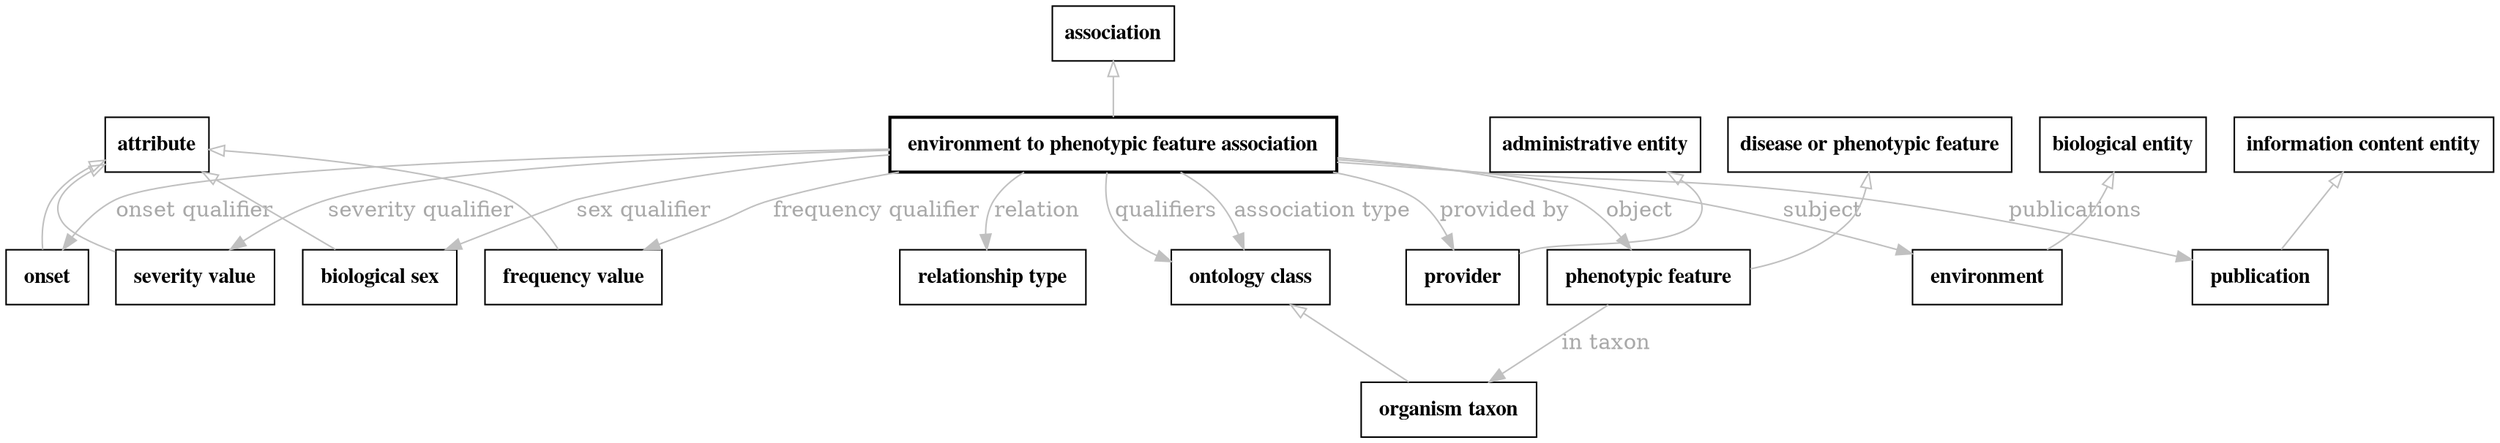 // biolink model
digraph {
	graph [fontsize=32 penwidth=5]
	node [color=black fontname="times bold" shape=rectangle]
	edge [color=gray fontcolor=darkgray]
	"environment to phenotypic feature association" [label=" environment to phenotypic feature association " style=bold]
	association -> "environment to phenotypic feature association" [label="" arrowtail=onormal dir=back]
	"environment to phenotypic feature association" -> "biological sex" [label="sex qualifier"]
	"biological sex" [label=" biological sex " style=solid]
	attribute -> "biological sex" [label="" arrowtail=onormal dir=back]
	"environment to phenotypic feature association" -> onset [label="onset qualifier"]
	onset [label=" onset " style=solid]
	attribute -> onset [label="" arrowtail=onormal dir=back]
	"environment to phenotypic feature association" -> "severity value" [label="severity qualifier"]
	"severity value" [label=" severity value " style=solid]
	attribute -> "severity value" [label="" arrowtail=onormal dir=back]
	"environment to phenotypic feature association" -> "frequency value" [label="frequency qualifier"]
	"frequency value" [label=" frequency value " style=solid]
	attribute -> "frequency value" [label="" arrowtail=onormal dir=back]
	"environment to phenotypic feature association" -> provider [label="provided by"]
	provider [label=" provider " style=solid]
	"administrative entity" -> provider [label="" arrowtail=onormal dir=back]
	"environment to phenotypic feature association" -> publication [label=publications]
	publication [label=" publication " style=solid]
	"information content entity" -> publication [label="" arrowtail=onormal dir=back]
	"environment to phenotypic feature association" -> "ontology class" [label=qualifiers]
	"ontology class" [label=" ontology class " style=solid]
	"environment to phenotypic feature association" -> "phenotypic feature" [label=object]
	"phenotypic feature" [label=" phenotypic feature " style=solid]
	"disease or phenotypic feature" -> "phenotypic feature" [label="" arrowtail=onormal dir=back]
	"phenotypic feature" -> "organism taxon" [label="in taxon"]
	"organism taxon" [label=" organism taxon " style=solid]
	"ontology class" -> "organism taxon" [label="" arrowtail=onormal dir=back]
	"environment to phenotypic feature association" -> "relationship type" [label=relation]
	"relationship type" [label=" relationship type " style=solid]
	"environment to phenotypic feature association" -> environment [label=subject]
	environment [label=" environment " style=solid]
	"biological entity" -> environment [label="" arrowtail=onormal dir=back]
	"environment to phenotypic feature association" -> "ontology class" [label="association type"]
}
